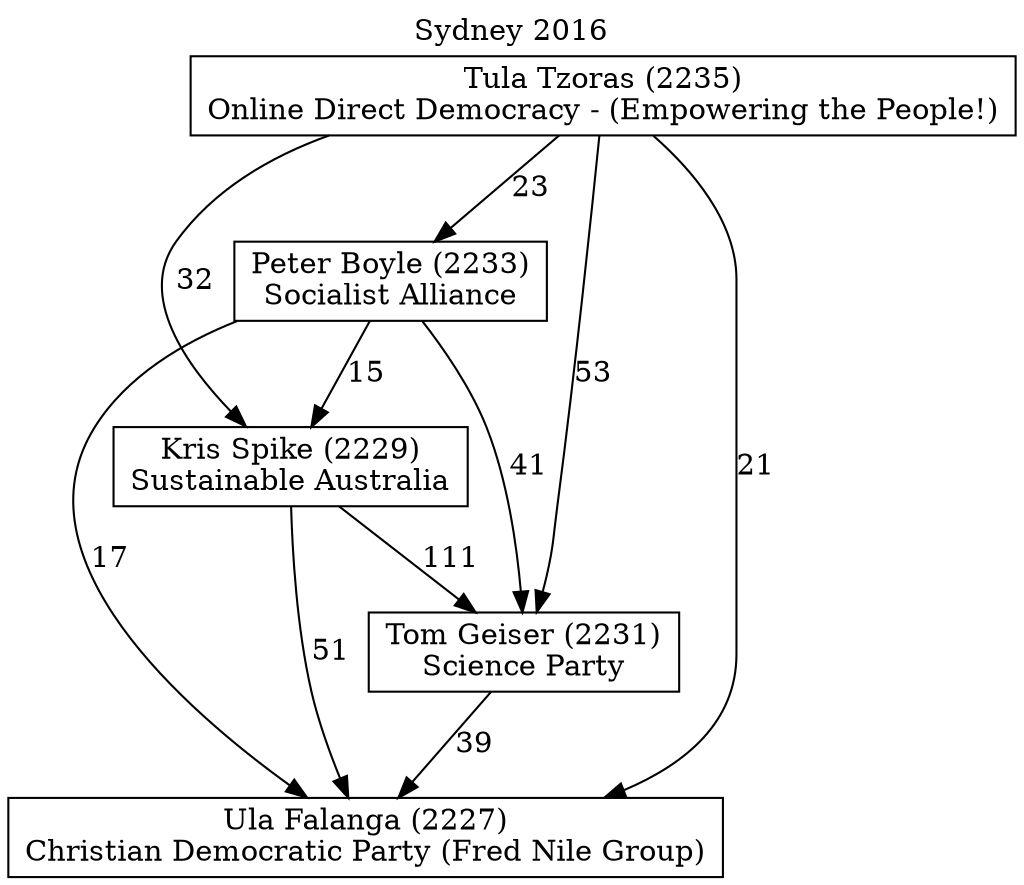 // House preference flow
digraph "Ula Falanga (2227)_Sydney_2016" {
	graph [label="Sydney 2016" labelloc=t mclimit=10]
	node [shape=box]
	"Tom Geiser (2231)" [label="Tom Geiser (2231)
Science Party"]
	"Peter Boyle (2233)" [label="Peter Boyle (2233)
Socialist Alliance"]
	"Kris Spike (2229)" [label="Kris Spike (2229)
Sustainable Australia"]
	"Ula Falanga (2227)" [label="Ula Falanga (2227)
Christian Democratic Party (Fred Nile Group)"]
	"Tula Tzoras (2235)" [label="Tula Tzoras (2235)
Online Direct Democracy - (Empowering the People!)"]
	"Tula Tzoras (2235)" -> "Kris Spike (2229)" [label=32]
	"Tula Tzoras (2235)" -> "Tom Geiser (2231)" [label=53]
	"Tom Geiser (2231)" -> "Ula Falanga (2227)" [label=39]
	"Tula Tzoras (2235)" -> "Peter Boyle (2233)" [label=23]
	"Peter Boyle (2233)" -> "Tom Geiser (2231)" [label=41]
	"Peter Boyle (2233)" -> "Ula Falanga (2227)" [label=17]
	"Kris Spike (2229)" -> "Ula Falanga (2227)" [label=51]
	"Tula Tzoras (2235)" -> "Ula Falanga (2227)" [label=21]
	"Peter Boyle (2233)" -> "Kris Spike (2229)" [label=15]
	"Kris Spike (2229)" -> "Tom Geiser (2231)" [label=111]
}
